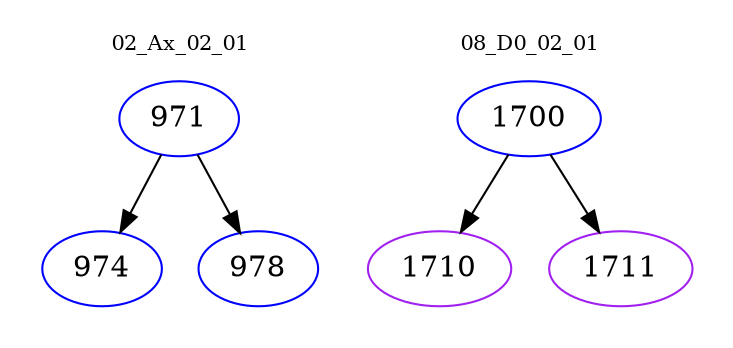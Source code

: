 digraph{
subgraph cluster_0 {
color = white
label = "02_Ax_02_01";
fontsize=10;
T0_971 [label="971", color="blue"]
T0_971 -> T0_974 [color="black"]
T0_974 [label="974", color="blue"]
T0_971 -> T0_978 [color="black"]
T0_978 [label="978", color="blue"]
}
subgraph cluster_1 {
color = white
label = "08_D0_02_01";
fontsize=10;
T1_1700 [label="1700", color="blue"]
T1_1700 -> T1_1710 [color="black"]
T1_1710 [label="1710", color="purple"]
T1_1700 -> T1_1711 [color="black"]
T1_1711 [label="1711", color="purple"]
}
}
